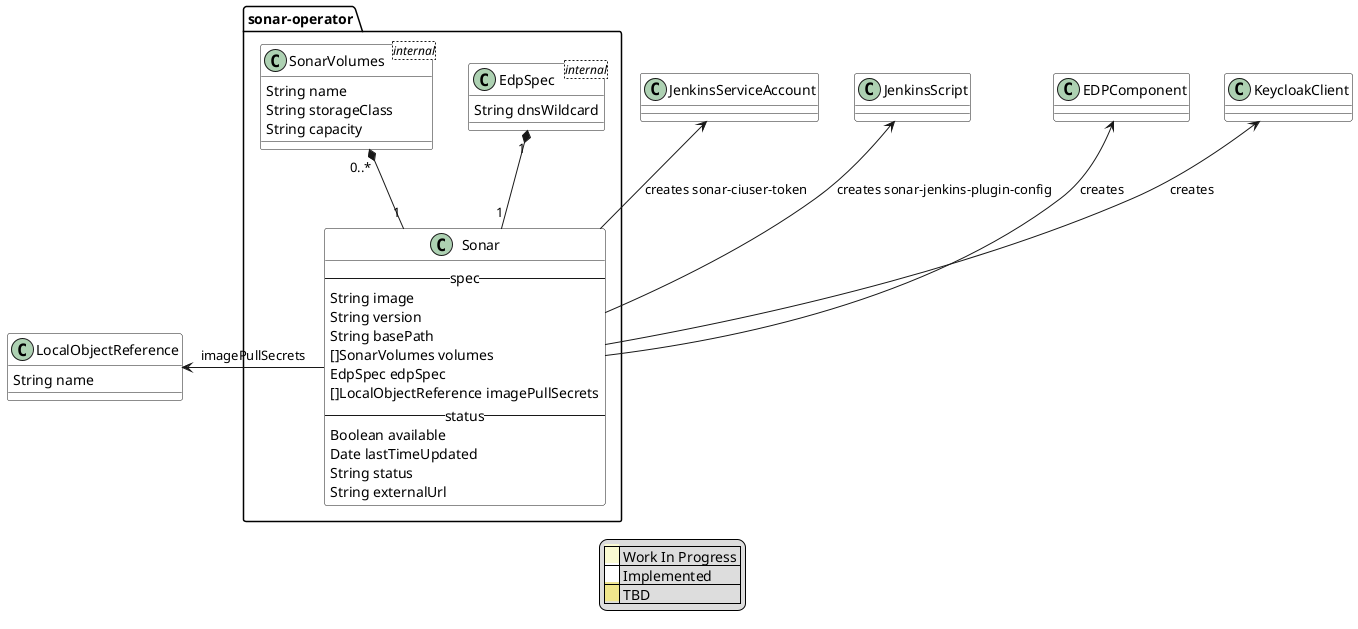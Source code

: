 @startuml

skinparam class {
    BackgroundColor #white
	BackgroundColor<<wip>> LightGoldenRodYellow
	BackgroundColor<<tbd>> Khaki
}

package sonar-operator {
    class Sonar {
        -- spec --
        String image
        String version
        String basePath
        []SonarVolumes volumes
        EdpSpec edpSpec
        []LocalObjectReference imagePullSecrets
        -- status --
        Boolean available
        Date lastTimeUpdated
        String status
        String externalUrl
    }

    EdpSpec "1" *-- "1" Sonar
    class EdpSpec <internal> {
        String dnsWildcard
    }

    SonarVolumes "0..*" *-- "1" Sonar
    class SonarVolumes <internal> {
        String name
        String storageClass
        String capacity
    }
}

class LocalObjectReference {
    String name
}
Sonar -l-> LocalObjectReference : imagePullSecrets
JenkinsServiceAccount <-d- Sonar : creates sonar-ciuser-token
JenkinsScript <-d- Sonar : creates sonar-jenkins-plugin-config
EDPComponent <-d- Sonar : creates
KeycloakClient <-d- Sonar : creates

legend
|<back:LightGoldenRodYellow>    </back>| Work In Progress |
|<back:White>    </back>| Implemented |
|<back:Khaki>    </back>| TBD |
endlegend

@enduml